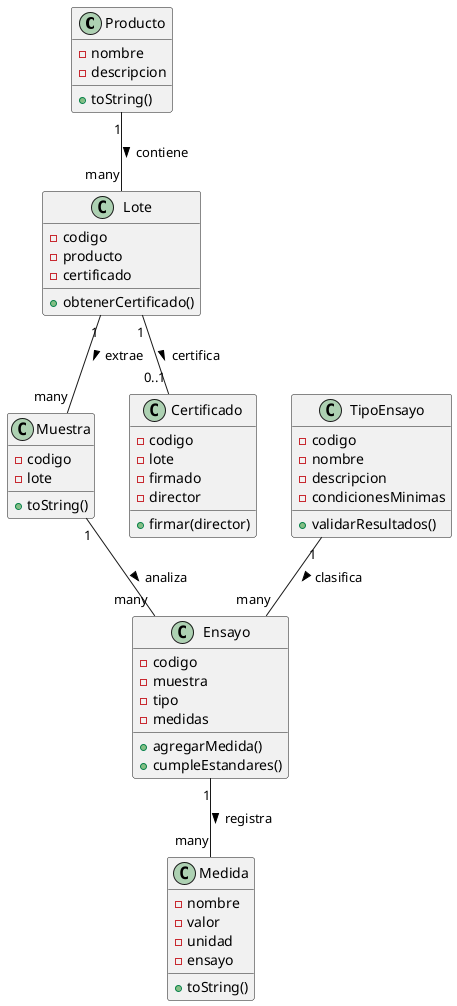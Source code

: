 @startuml
 
class Producto {
  - nombre
  - descripcion
  + toString()
}

class Lote {
  - codigo
  - producto
  - certificado
  + obtenerCertificado() 
}

class Muestra {
  - codigo
  - lote
  + toString()
}

class TipoEnsayo {
  - codigo
  - nombre
  - descripcion
  - condicionesMinimas
  + validarResultados()
}

class Ensayo {
  - codigo
  - muestra
  - tipo
  - medidas
  + agregarMedida()
  + cumpleEstandares()
}
class Medida {
  - nombre
  - valor
  - unidad
  - ensayo
  + toString()
}

class Certificado {
  - codigo
  - lote
  - firmado
  - director
  + firmar(director)
}

Producto "1" -- "many" Lote : contiene >
Lote "1" -- "many" Muestra : extrae >
Muestra "1" -- "many" Ensayo : analiza >
TipoEnsayo "1" -- "many" Ensayo : clasifica >
Ensayo "1" -- "many" Medida : registra >
Lote "1" -- "0..1" Certificado : certifica >

@enduml
